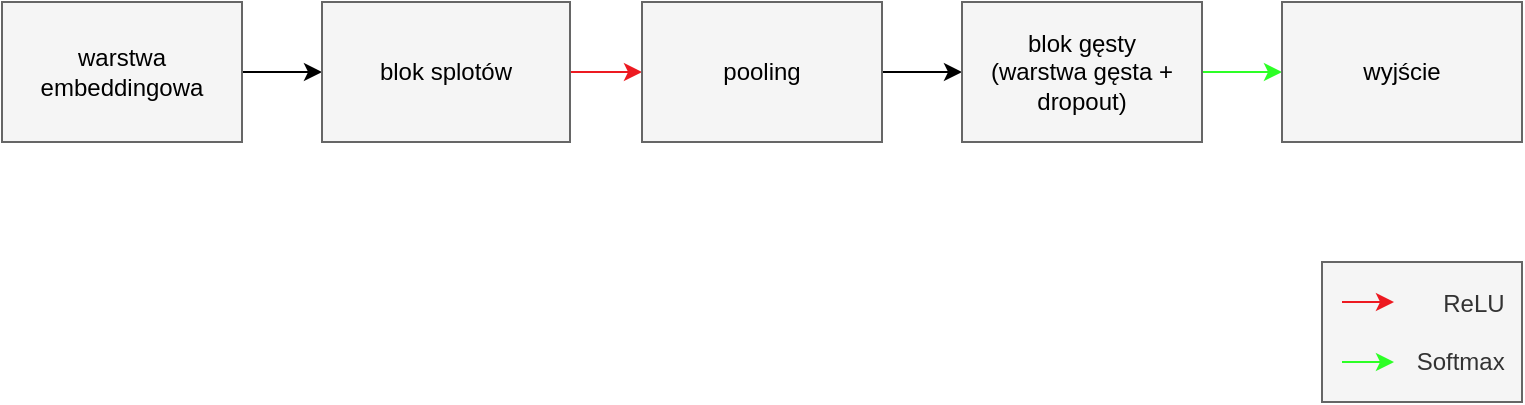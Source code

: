 <mxfile>
    <diagram id="FW9IC2VmOGkVKOYU_J50" name="Page-1">
        <mxGraphModel dx="918" dy="634" grid="1" gridSize="10" guides="1" tooltips="1" connect="1" arrows="1" fold="1" page="1" pageScale="1" pageWidth="827" pageHeight="1169" background="#ffffff" math="0" shadow="0">
            <root>
                <mxCell id="0"/>
                <mxCell id="1" parent="0"/>
                <mxCell id="4" style="edgeStyle=none;html=1;entryX=0;entryY=0.5;entryDx=0;entryDy=0;strokeColor=#000000;" edge="1" parent="1" source="2" target="3">
                    <mxGeometry relative="1" as="geometry"/>
                </mxCell>
                <mxCell id="2" value="&lt;font color=&quot;#000000&quot;&gt;warstwa embeddingowa&lt;/font&gt;" style="rounded=0;whiteSpace=wrap;html=1;fillColor=#f5f5f5;fontColor=#333333;strokeColor=#666666;" vertex="1" parent="1">
                    <mxGeometry x="40" y="160" width="120" height="70" as="geometry"/>
                </mxCell>
                <mxCell id="6" style="edgeStyle=none;html=1;exitX=1;exitY=0.5;exitDx=0;exitDy=0;fontColor=#000000;strokeColor=#ED1A21;" edge="1" parent="1" source="3" target="5">
                    <mxGeometry relative="1" as="geometry"/>
                </mxCell>
                <mxCell id="3" value="&lt;font color=&quot;#000000&quot;&gt;blok splotów&lt;/font&gt;" style="rounded=0;whiteSpace=wrap;html=1;fillColor=#f5f5f5;fontColor=#333333;strokeColor=#666666;" vertex="1" parent="1">
                    <mxGeometry x="200" y="160" width="124" height="70" as="geometry"/>
                </mxCell>
                <mxCell id="8" style="edgeStyle=none;html=1;entryX=0;entryY=0.5;entryDx=0;entryDy=0;fontColor=#000000;strokeColor=#000000;" edge="1" parent="1" source="5" target="7">
                    <mxGeometry relative="1" as="geometry"/>
                </mxCell>
                <mxCell id="5" value="&lt;font color=&quot;#000000&quot;&gt;pooling&lt;br&gt;&lt;/font&gt;" style="rounded=0;whiteSpace=wrap;html=1;fillColor=#f5f5f5;strokeColor=#666666;fontColor=#333333;" vertex="1" parent="1">
                    <mxGeometry x="360" y="160" width="120" height="70" as="geometry"/>
                </mxCell>
                <mxCell id="10" style="edgeStyle=none;html=1;entryX=0;entryY=0.5;entryDx=0;entryDy=0;fontColor=#000000;strokeColor=#2DFF26;" edge="1" parent="1" source="7" target="9">
                    <mxGeometry relative="1" as="geometry"/>
                </mxCell>
                <mxCell id="7" value="&lt;font color=&quot;#000000&quot;&gt;blok gęsty&lt;br&gt;(warstwa gęsta + dropout)&lt;br&gt;&lt;/font&gt;" style="rounded=0;whiteSpace=wrap;html=1;fillColor=#f5f5f5;strokeColor=#666666;fontColor=#333333;" vertex="1" parent="1">
                    <mxGeometry x="520" y="160" width="120" height="70" as="geometry"/>
                </mxCell>
                <mxCell id="9" value="&lt;font color=&quot;#000000&quot;&gt;wyjście&lt;br&gt;&lt;/font&gt;" style="rounded=0;whiteSpace=wrap;html=1;fillColor=#f5f5f5;strokeColor=#666666;fontColor=#333333;" vertex="1" parent="1">
                    <mxGeometry x="680" y="160" width="120" height="70" as="geometry"/>
                </mxCell>
                <mxCell id="11" value="ReLU&amp;nbsp;&amp;nbsp;&lt;br&gt;&lt;br&gt;Softmax&amp;nbsp;&amp;nbsp;" style="rounded=0;whiteSpace=wrap;html=1;fontColor=#333333;fillColor=#f5f5f5;strokeColor=#666666;align=right;perimeterSpacing=0;" vertex="1" parent="1">
                    <mxGeometry x="700" y="290" width="100" height="70" as="geometry"/>
                </mxCell>
                <mxCell id="12" style="edgeStyle=none;html=1;fontColor=#000000;strokeColor=#ED1A21;" edge="1" parent="1">
                    <mxGeometry relative="1" as="geometry">
                        <mxPoint x="710" y="310" as="sourcePoint"/>
                        <mxPoint x="736" y="310" as="targetPoint"/>
                    </mxGeometry>
                </mxCell>
                <mxCell id="13" style="edgeStyle=none;html=1;fontColor=#000000;strokeColor=#2DFF26;" edge="1" parent="1">
                    <mxGeometry relative="1" as="geometry">
                        <mxPoint x="710" y="340" as="sourcePoint"/>
                        <mxPoint x="736" y="340" as="targetPoint"/>
                    </mxGeometry>
                </mxCell>
            </root>
        </mxGraphModel>
    </diagram>
</mxfile>